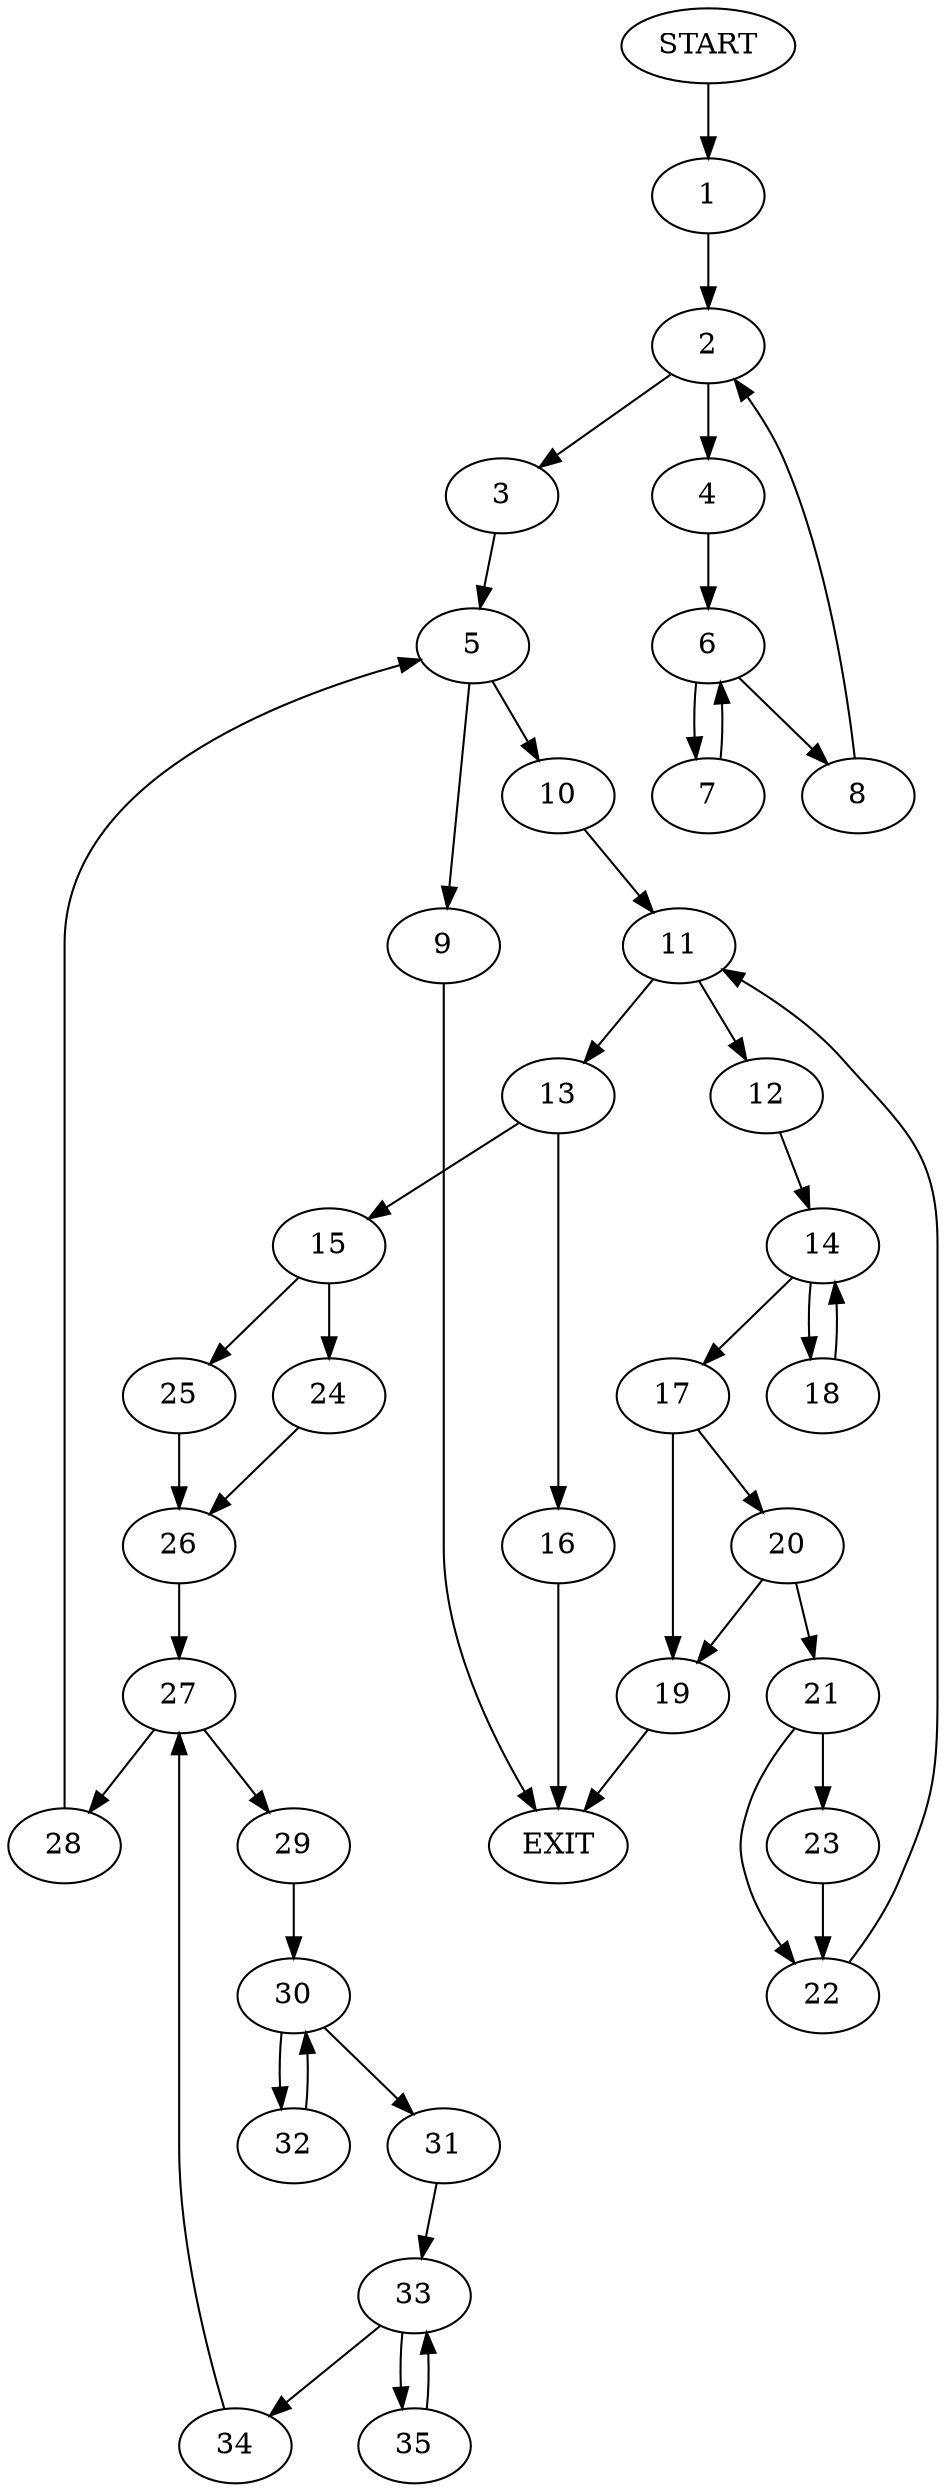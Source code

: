 digraph {
0 [label="START"]
36 [label="EXIT"]
0 -> 1
1 -> 2
2 -> 3
2 -> 4
3 -> 5
4 -> 6
6 -> 7
6 -> 8
8 -> 2
7 -> 6
5 -> 9
5 -> 10
9 -> 36
10 -> 11
11 -> 12
11 -> 13
12 -> 14
13 -> 15
13 -> 16
14 -> 17
14 -> 18
18 -> 14
17 -> 19
17 -> 20
19 -> 36
20 -> 19
20 -> 21
21 -> 22
21 -> 23
23 -> 22
22 -> 11
15 -> 24
15 -> 25
16 -> 36
24 -> 26
25 -> 26
26 -> 27
27 -> 28
27 -> 29
28 -> 5
29 -> 30
30 -> 31
30 -> 32
31 -> 33
32 -> 30
33 -> 34
33 -> 35
35 -> 33
34 -> 27
}
